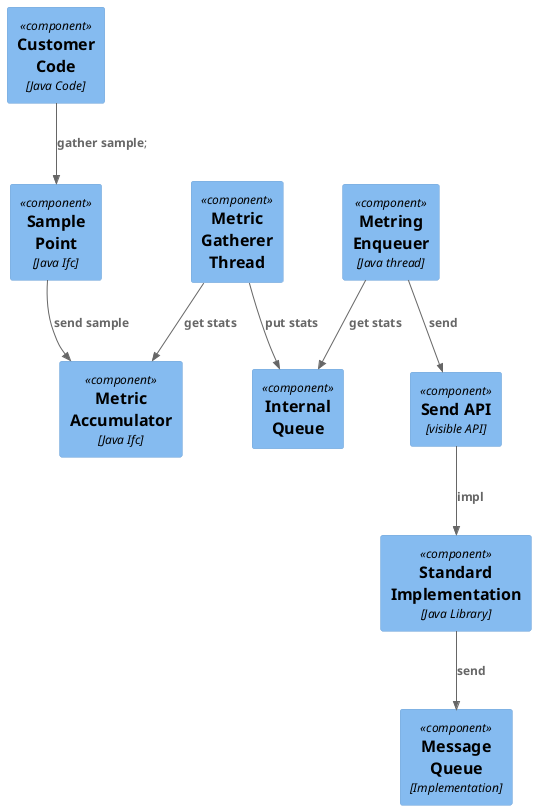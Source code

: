 @startuml

!include <C4/C4_Component>

Component(Code, "Customer\nCode", "Java Code")
Component(Sample, "Sample\nPoint", "Java Ifc")
Component(MetricAcc, "Metric\nAccumulator", "Java Ifc")
Component(MetricGatherer, "Metric\nGatherer\nThread")
Component(MetricEnqueuer, "Metring\nEnqueuer", "Java thread")
Component(MetricQueue, "Internal\nQueue")
Component(MetricSendAdapter, "Send API", "visible API")
Component(AdapterImpl, "Standard Implementation", "Java Library")
Component(MessageQueue, "Message\nQueue", "Implementation")

Rel(Code, Sample, "gather sample");
Rel(Sample, MetricAcc, "send sample")
Rel(MetricGatherer, MetricAcc, "get stats")
Rel(MetricGatherer, MetricQueue, "put stats")
Rel(MetricEnqueuer, MetricQueue, "get stats")
Rel(MetricEnqueuer, MetricSendAdapter, "send")
Rel(MetricSendAdapter, AdapterImpl, "impl")
Rel(AdapterImpl, MessageQueue, "send")

@enduml